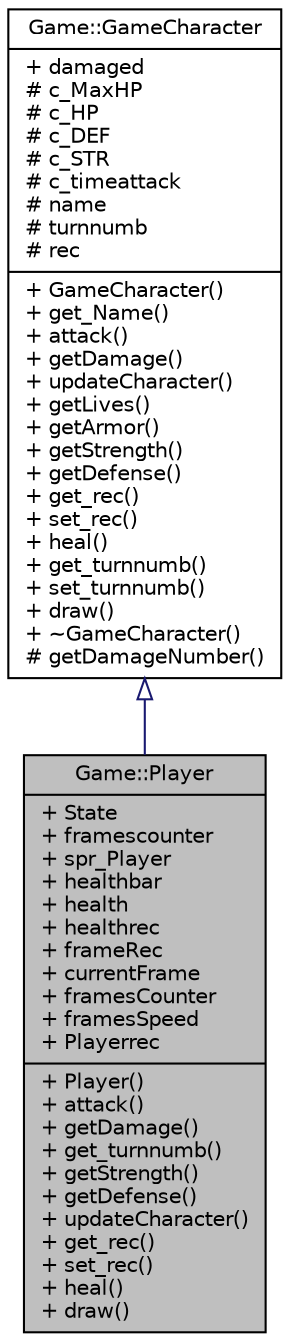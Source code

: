 digraph "Game::Player"
{
 // LATEX_PDF_SIZE
  bgcolor="transparent";
  edge [fontname="Helvetica",fontsize="10",labelfontname="Helvetica",labelfontsize="10"];
  node [fontname="Helvetica",fontsize="10",shape=record];
  Node1 [label="{Game::Player\n|+ State\l+ framescounter\l+ spr_Player\l+ healthbar\l+ health\l+ healthrec\l+ frameRec\l+ currentFrame\l+ framesCounter\l+ framesSpeed\l+ Playerrec\l|+ Player()\l+ attack()\l+ getDamage()\l+ get_turnnumb()\l+ getStrength()\l+ getDefense()\l+ updateCharacter()\l+ get_rec()\l+ set_rec()\l+ heal()\l+ draw()\l}",height=0.2,width=0.4,color="black", fillcolor="grey75", style="filled", fontcolor="black",tooltip=" "];
  Node2 -> Node1 [dir="back",color="midnightblue",fontsize="10",style="solid",arrowtail="onormal",fontname="Helvetica"];
  Node2 [label="{Game::GameCharacter\n|+ damaged\l# c_MaxHP\l# c_HP\l# c_DEF\l# c_STR\l# c_timeattack\l# name\l# turnnumb\l# rec\l|+ GameCharacter()\l+ get_Name()\l+ attack()\l+ getDamage()\l+ updateCharacter()\l+ getLives()\l+ getArmor()\l+ getStrength()\l+ getDefense()\l+ get_rec()\l+ set_rec()\l+ heal()\l+ get_turnnumb()\l+ set_turnnumb()\l+ draw()\l+ ~GameCharacter()\l# getDamageNumber()\l}",height=0.2,width=0.4,color="black",URL="$class_game_1_1_game_character.html",tooltip=" "];
}
